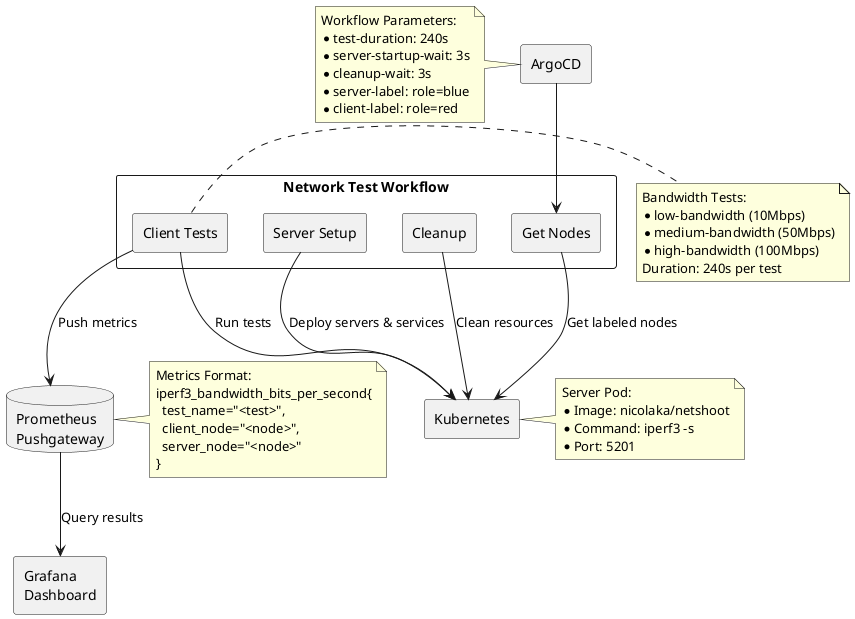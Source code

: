@startuml Network Test Workflow

' Styling
skinparam componentStyle rectangle

' Define actors and systems
rectangle "ArgoCD" as argo
rectangle "Kubernetes" as k8s
database "Prometheus\nPushgateway" as prom
rectangle "Grafana\nDashboard" as grafana

' Parameters
note left of argo
  Workflow Parameters:
  * test-duration: 240s
  * server-startup-wait: 3s
  * cleanup-wait: 3s
  * server-label: role=blue
  * client-label: role=red
end note

' Main workflow components
rectangle "Network Test Workflow" {
    component "Get Nodes" as nodes
    component "Server Setup" as server
    component "Client Tests" as client
    component "Cleanup" as cleanup
}

' Relationships
argo --> nodes
nodes --> k8s: "Get labeled nodes"
server --> k8s: "Deploy servers & services"
client --> k8s: "Run tests"
client --> prom: "Push metrics"
prom --> grafana: "Query results"
cleanup --> k8s: "Clean resources"

' Resource details
note right of k8s
  Server Pod:
  * Image: nicolaka/netshoot
  * Command: iperf3 -s
  * Port: 5201
end note

note right of client
  Bandwidth Tests:
  * low-bandwidth (10Mbps)
  * medium-bandwidth (50Mbps)
  * high-bandwidth (100Mbps)
  Duration: 240s per test
end note

note right of prom
  Metrics Format:
  iperf3_bandwidth_bits_per_second{
    test_name="<test>",
    client_node="<node>",
    server_node="<node>"
  }
end note

@enduml

